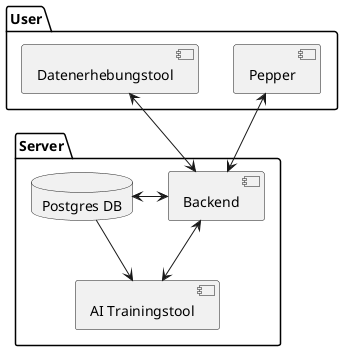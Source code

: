 @startuml componentDiagram
package "User" {
  [Pepper]
  [Datenerhebungstool]
}

package "Server" {
  [Backend] <--> [AI Trainingstool]
  [Pepper] <--> [Backend]
  [Datenerhebungstool] <--> [Backend]

  database "Postgres DB"
}

[AI Trainingstool] <-- [Postgres DB]
[Backend] <-left-> [Postgres DB]
@enduml
